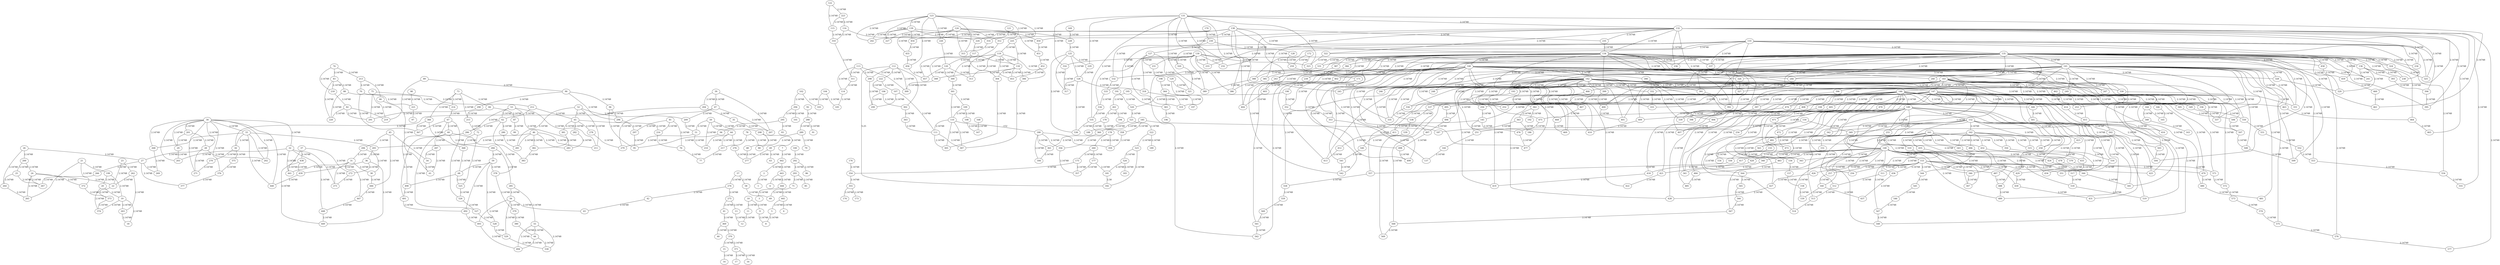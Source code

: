 graph {
    21--199 [label=2.14748];
    21--265 [label=2.14748];
    21--372 [label=2.14748];
    199--20 [label=2.14748];
    199--19 [label=2.14748];
    20--374 [label=2.14748];
    20--19 [label=2.14748];
    19--263 [label=2.14748];
    19--374 [label=2.14748];
    19--18 [label=2.14748];
    26--200 [label=2.14748];
    26--264 [label=2.14748];
    26--27 [label=2.14748];
    200--25 [label=2.14748];
    200--24 [label=2.14748];
    25--264 [label=2.14748];
    25--267 [label=2.14748];
    24--265 [label=2.14748];
    24--267 [label=2.14748];
    24--372 [label=2.14748];
    24--22 [label=2.14748];
    30--201 [label=2.14748];
    30--202 [label=2.14748];
    30--203 [label=2.14748];
    30--268 [label=2.14748];
    30--271 [label=2.14748];
    30--376 [label=2.14748];
    30--440 [label=2.14748];
    30--28 [label=2.14748];
    30--29 [label=2.14748];
    30--32 [label=2.14748];
    30--33 [label=2.14748];
    201--28 [label=2.14748];
    201--29 [label=2.14748];
    28--202 [label=2.14748];
    28--271 [label=2.14748];
    28--27 [label=2.14748];
    29--203 [label=2.14748];
    33--202 [label=2.14748];
    33--205 [label=2.14748];
    33--268 [label=2.14748];
    33--440 [label=2.14748];
    33--34 [label=2.14748];
    32--203 [label=2.14748];
    32--273 [label=2.14748];
    32--441 [label=2.14748];
    32--448 [label=2.14748];
    39--204 [label=2.14748];
    39--207 [label=2.14748];
    39--47 [label=2.14748];
    204--35 [label=2.14748];
    204--34 [label=2.14748];
    35--207 [label=2.14748];
    34--270 [label=2.14748];
    34--375 [label=2.14748];
    46--205 [label=2.14748];
    46--211 [label=2.14748];
    46--281 [label=2.14748];
    46--283 [label=2.14748];
    46--382 [label=2.14748];
    205--36 [label=2.14748];
    36--272 [label=2.14748];
    36--439 [label=2.14748];
    36--449 [label=2.14748];
    45--206 [label=2.14748];
    45--446 [label=2.14748];
    45--54 [label=2.14748];
    206--31 [label=2.14748];
    206--38 [label=2.14748];
    31--273 [label=2.14748];
    31--441 [label=2.14748];
    31--447 [label=2.14748];
    31--38 [label=2.14748];
    38--446 [label=2.14748];
    47--207 [label=2.14748];
    47--209 [label=2.14748];
    47--279 [label=2.14748];
    50--208 [label=2.14748];
    50--210 [label=2.14748];
    50--51 [label=2.14748];
    50--64 [label=2.14748];
    208--49 [label=2.14748];
    208--48 [label=2.14748];
    49--277 [label=2.14748];
    49--63 [label=2.14748];
    48--277 [label=2.14748];
    52--209 [label=2.14748];
    52--211 [label=2.14748];
    52--281 [label=2.14748];
    52--65 [label=2.14748];
    209--51 [label=2.14748];
    51--210 [label=2.14748];
    51--279 [label=2.14748];
    64--210 [label=2.14748];
    64--217 [label=2.14748];
    64--276 [label=2.14748];
    53--211 [label=2.14748];
    53--283 [label=2.14748];
    53--286 [label=2.14748];
    53--62 [label=2.14748];
    75--212 [label=2.14748];
    75--219 [label=2.14748];
    75--291 [label=2.14748];
    212--65 [label=2.14748];
    212--62 [label=2.14748];
    65--216 [label=2.14748];
    65--278 [label=2.14748];
    65--282 [label=2.14748];
    65--381 [label=2.14748];
    62--280 [label=2.14748];
    62--286 [label=2.14748];
    62--383 [label=2.14748];
    74--213 [label=2.14748];
    74--218 [label=2.14748];
    74--83 [label=2.14748];
    213--66 [label=2.14748];
    213--70 [label=2.14748];
    66--61 [label=2.14748];
    70--214 [label=2.14748];
    70--367 [label=2.14748];
    73--214 [label=2.14748];
    73--215 [label=2.14748];
    73--366 [label=2.14748];
    73--84 [label=2.14748];
    214--67 [label=2.14748];
    67--367 [label=2.14748];
    67--490 [label=2.14748];
    67--526 [label=2.14748];
    67--60 [label=2.14748];
    84--215 [label=2.14748];
    84--87 [label=2.14748];
    215--72 [label=2.14748];
    72--368 [label=2.14748];
    72--525 [label=2.14748];
    81--216 [label=2.14748];
    81--297 [label=2.14748];
    81--76 [label=2.14748];
    216--76 [label=2.14748];
    76--77 [label=2.14748];
    78--217 [label=2.14748];
    78--80 [label=2.14748];
    217--77 [label=2.14748];
    83--218 [label=2.14748];
    83--220 [label=2.14748];
    83--88 [label=2.14748];
    218--82 [label=2.14748];
    82--219 [label=2.14748];
    82--220 [label=2.14748];
    82--291 [label=2.14748];
    89--219 [label=2.14748];
    89--90 [label=2.14748];
    88--220 [label=2.14748];
    88--221 [label=2.14748];
    98--221 [label=2.14748];
    221--97 [label=2.14748];
    112--222 [label=2.14748];
    112--298 [label=2.14748];
    112--302 [label=2.14748];
    112--309 [label=2.14748];
    112--182 [label=5.25];
    222--107 [label=2.14748];
    222--106 [label=2.14748];
    107--299 [label=2.14748];
    107--111 [label=2.14748];
    106--299 [label=2.14748];
    106--302 [label=2.14748];
    122--223 [label=2.14748];
    122--115 [label=2.14748];
    223--116 [label=2.14748];
    223--115 [label=2.14748];
    116--224 [label=2.14748];
    116--310 [label=2.14748];
    115--310 [label=2.14748];
    121--224 [label=2.14748];
    224--117 [label=2.14748];
    117--304 [label=2.14748];
    117--308 [label=2.14748];
    117--118 [label=2.14748];
    123--225 [label=2.14748];
    123--226 [label=2.14748];
    123--227 [label=2.14748];
    123--242 [label=2.14748];
    123--312 [label=2.14748];
    123--315 [label=2.14748];
    123--456 [label=2.14748];
    123--139 [label=2.14748];
    225--119 [label=2.14748];
    225--118 [label=2.14748];
    119--300 [label=2.14748];
    119--306 [label=2.14748];
    119--313 [label=2.14748];
    119--453 [label=2.14748];
    119--457 [label=2.14748];
    119--118 [label=2.14748];
    119--120 [label=2.14748];
    118--304 [label=2.14748];
    118--306 [label=2.14748];
    118--308 [label=2.14748];
    118--453 [label=2.14748];
    124--226 [label=2.14748];
    124--227 [label=2.14748];
    124--228 [label=2.14748];
    124--312 [label=2.14748];
    124--315 [label=2.14748];
    124--451 [label=2.14748];
    124--455 [label=2.14748];
    226--120 [label=2.14748];
    120--300 [label=2.14748];
    120--313 [label=2.14748];
    120--457 [label=2.14748];
    139--227 [label=2.14748];
    139--242 [label=2.14748];
    139--314 [label=2.14748];
    139--450 [label=2.14748];
    139--454 [label=2.14748];
    169--228 [label=2.14748];
    228--125 [label=2.14748];
    125--229 [label=2.14748];
    125--317 [label=2.14748];
    125--536 [label=2.14748];
    125--126 [label=2.14748];
    131--229 [label=2.14748];
    131--232 [label=2.14748];
    131--233 [label=2.14748];
    131--316 [label=2.14748];
    131--323 [label=2.14748];
    131--386 [label=2.14748];
    131--389 [label=2.14748];
    131--461 [label=2.14748];
    131--535 [label=2.14748];
    131--132 [label=2.14748];
    229--126 [label=2.14748];
    126--317 [label=2.14748];
    126--318 [label=2.14748];
    126--536 [label=2.14748];
    170--230 [label=2.14748];
    230--127 [label=2.14748];
    230--128 [label=2.14748];
    127--231 [label=2.14748];
    127--319 [label=2.14748];
    127--321 [label=2.14748];
    128--259 [label=2.14748];
    130--231 [label=2.14748];
    130--232 [label=2.14748];
    130--233 [label=2.14748];
    130--316 [label=2.14748];
    130--318 [label=2.14748];
    130--320 [label=2.14748];
    130--323 [label=2.14748];
    130--386 [label=2.14748];
    130--389 [label=2.14748];
    130--461 [label=2.14748];
    130--534 [label=2.14748];
    231--129 [label=2.14748];
    129--319 [label=2.14748];
    129--321 [label=2.14748];
    132--232 [label=2.14748];
    132--234 [label=2.14748];
    132--235 [label=2.14748];
    132--236 [label=2.14748];
    132--322 [label=2.14748];
    132--325 [label=2.14748];
    132--385 [label=2.14748];
    132--392 [label=2.14748];
    132--395 [label=2.14748];
    132--460 [label=2.14748];
    132--465 [label=2.14748];
    132--532 [label=2.14748];
    132--555 [label=2.14748];
    132--577 [label=2.14748];
    132--134 [label=2.14748];
    133--233 [label=2.14748];
    133--234 [label=2.14748];
    133--237 [label=2.14748];
    133--238 [label=2.14748];
    133--320 [label=2.14748];
    133--322 [label=2.14748];
    133--325 [label=2.14748];
    133--388 [label=2.14748];
    133--392 [label=2.14748];
    133--394 [label=2.14748];
    133--459 [label=2.14748];
    133--533 [label=2.14748];
    133--135 [label=2.14748];
    135--234 [label=2.14748];
    135--236 [label=2.14748];
    135--237 [label=2.14748];
    135--238 [label=2.14748];
    135--239 [label=2.14748];
    135--240 [label=2.14748];
    135--241 [label=2.14748];
    135--244 [label=2.14748];
    135--324 [label=2.14748];
    135--327 [label=2.14748];
    135--329 [label=2.14748];
    135--331 [label=2.14748];
    135--384 [label=2.14748];
    135--391 [label=2.14748];
    135--398 [label=2.14748];
    135--401 [label=2.14748];
    135--402 [label=2.14748];
    135--458 [label=2.14748];
    135--464 [label=2.14748];
    135--469 [label=2.14748];
    135--499 [label=2.14748];
    135--504 [label=2.14748];
    135--509 [label=2.14748];
    135--531 [label=2.14748];
    135--542 [label=2.14748];
    135--554 [label=2.14748];
    135--562 [label=2.14748];
    135--576 [label=2.14748];
    135--136 [label=2.14748];
    135--141 [label=2.14748];
    138--235 [label=2.14748];
    138--242 [label=2.14748];
    138--243 [label=2.14748];
    138--245 [label=2.14748];
    138--314 [label=2.14748];
    138--404 [label=2.14748];
    138--450 [label=2.14748];
    138--454 [label=2.14748];
    138--134 [label=2.14748];
    235--134 [label=2.14748];
    134--236 [label=2.14748];
    134--237 [label=2.14748];
    134--239 [label=2.14748];
    134--240 [label=2.14748];
    134--243 [label=2.14748];
    134--324 [label=2.14748];
    134--327 [label=2.14748];
    134--387 [label=2.14748];
    134--395 [label=2.14748];
    134--398 [label=2.14748];
    134--401 [label=2.14748];
    134--404 [label=2.14748];
    134--458 [label=2.14748];
    134--469 [label=2.14748];
    134--473 [label=2.14748];
    134--499 [label=2.14748];
    134--504 [label=2.14748];
    134--531 [label=2.14748];
    134--542 [label=2.14748];
    134--562 [label=2.14748];
    134--140 [label=2.14748];
    136--238 [label=2.14748];
    136--241 [label=2.14748];
    136--329 [label=2.14748];
    136--393 [label=2.14748];
    140--239 [label=2.14748];
    140--243 [label=2.14748];
    140--244 [label=2.14748];
    140--245 [label=2.14748];
    140--246 [label=2.14748];
    140--247 [label=2.14748];
    140--248 [label=2.14748];
    140--326 [label=2.14748];
    140--328 [label=2.14748];
    140--330 [label=2.14748];
    140--333 [label=2.14748];
    140--335 [label=2.14748];
    140--390 [label=2.14748];
    140--397 [label=2.14748];
    140--403 [label=2.14748];
    140--407 [label=2.14748];
    140--410 [label=2.14748];
    140--413 [label=2.14748];
    140--468 [label=2.14748];
    140--477 [label=2.14748];
    140--498 [label=2.14748];
    140--502 [label=2.14748];
    140--508 [label=2.14748];
    140--541 [label=2.14748];
    140--561 [label=2.14748];
    140--142 [label=2.14748];
    141--240 [label=2.14748];
    141--241 [label=2.14748];
    141--244 [label=2.14748];
    141--246 [label=2.14748];
    141--247 [label=2.14748];
    141--249 [label=2.14748];
    141--326 [label=2.14748];
    141--328 [label=2.14748];
    141--331 [label=2.14748];
    141--333 [label=2.14748];
    141--337 [label=2.14748];
    141--400 [label=2.14748];
    141--402 [label=2.14748];
    141--407 [label=2.14748];
    141--410 [label=2.14748];
    141--416 [label=2.14748];
    141--463 [label=2.14748];
    141--467 [label=2.14748];
    141--472 [label=2.14748];
    141--477 [label=2.14748];
    141--481 [label=2.14748];
    141--497 [label=2.14748];
    141--503 [label=2.14748];
    141--509 [label=2.14748];
    141--553 [label=2.14748];
    141--575 [label=2.14748];
    141--143 [label=2.14748];
    142--245 [label=2.14748];
    142--246 [label=2.14748];
    142--248 [label=2.14748];
    142--249 [label=2.14748];
    142--252 [label=2.14748];
    142--330 [label=2.14748];
    142--332 [label=2.14748];
    142--335 [label=2.14748];
    142--336 [label=2.14748];
    142--339 [label=2.14748];
    142--399 [label=2.14748];
    142--406 [label=2.14748];
    142--413 [label=2.14748];
    142--415 [label=2.14748];
    142--419 [label=2.14748];
    142--422 [label=2.14748];
    142--462 [label=2.14748];
    142--466 [label=2.14748];
    142--476 [label=2.14748];
    142--480 [label=2.14748];
    142--485 [label=2.14748];
    142--495 [label=2.14748];
    142--501 [label=2.14748];
    142--507 [label=2.14748];
    142--538 [label=2.14748];
    142--558 [label=2.14748];
    142--569 [label=2.14748];
    142--147 [label=2.14748];
    143--247 [label=2.14748];
    143--248 [label=2.14748];
    143--249 [label=2.14748];
    143--250 [label=2.14748];
    143--253 [label=2.14748];
    143--332 [label=2.14748];
    143--334 [label=2.14748];
    143--337 [label=2.14748];
    143--339 [label=2.14748];
    143--396 [label=2.14748];
    143--409 [label=2.14748];
    143--419 [label=2.14748];
    143--466 [label=2.14748];
    143--471 [label=2.14748];
    143--475 [label=2.14748];
    143--496 [label=2.14748];
    143--500 [label=2.14748];
    143--506 [label=2.14748];
    143--550 [label=2.14748];
    143--572 [label=2.14748];
    143--146 [label=2.14748];
    146--250 [label=2.14748];
    146--252 [label=2.14748];
    146--253 [label=2.14748];
    146--254 [label=2.14748];
    146--334 [label=2.14748];
    146--338 [label=2.14748];
    146--341 [label=2.14748];
    146--345 [label=2.14748];
    146--405 [label=2.14748];
    146--411 [label=2.14748];
    146--414 [label=2.14748];
    146--418 [label=2.14748];
    146--421 [label=2.14748];
    146--425 [label=2.14748];
    146--428 [label=2.14748];
    146--431 [label=2.14748];
    146--474 [label=2.14748];
    146--479 [label=2.14748];
    146--484 [label=2.14748];
    146--500 [label=2.14748];
    146--505 [label=2.14748];
    146--519 [label=2.14748];
    146--537 [label=2.14748];
    146--548 [label=2.14748];
    146--549 [label=2.14748];
    146--557 [label=2.14748];
    146--568 [label=2.14748];
    146--571 [label=2.14748];
    146--145 [label=2.14748];
    146--149 [label=2.14748];
    250--145 [label=2.14748];
    145--251 [label=2.14748];
    145--254 [label=2.14748];
    145--411 [label=2.14748];
    150--251 [label=2.14748];
    150--349 [label=2.14748];
    251--144 [label=2.14748];
    144--137 [label=2.14748];
    147--252 [label=2.14748];
    147--253 [label=2.14748];
    147--336 [label=2.14748];
    147--338 [label=2.14748];
    147--341 [label=2.14748];
    147--343 [label=2.14748];
    147--408 [label=2.14748];
    147--414 [label=2.14748];
    147--425 [label=2.14748];
    147--428 [label=2.14748];
    147--470 [label=2.14748];
    147--474 [label=2.14748];
    147--495 [label=2.14748];
    147--505 [label=2.14748];
    147--514 [label=2.14748];
    147--537 [label=2.14748];
    147--548 [label=2.14748];
    147--549 [label=2.14748];
    147--148 [label=2.14748];
    149--254 [label=2.14748];
    149--255 [label=2.14748];
    149--256 [label=2.14748];
    149--340 [label=2.14748];
    149--342 [label=2.14748];
    149--345 [label=2.14748];
    149--347 [label=2.14748];
    149--420 [label=2.14748];
    149--427 [label=2.14748];
    149--489 [label=2.14748];
    149--513 [label=2.14748];
    149--519 [label=2.14748];
    149--152 [label=2.14748];
    152--255 [label=2.14748];
    152--258 [label=2.14748];
    152--342 [label=2.14748];
    152--346 [label=2.14748];
    152--351 [label=2.14748];
    152--423 [label=2.14748];
    152--429 [label=2.14748];
    152--433 [label=2.14748];
    152--435 [label=2.14748];
    152--482 [label=2.14748];
    152--488 [label=2.14748];
    152--512 [label=2.14748];
    152--516 [label=2.14748];
    152--162 [label=2.14748];
    255--148 [label=2.14748];
    148--256 [label=2.14748];
    148--340 [label=2.14748];
    148--343 [label=2.14748];
    148--344 [label=2.14748];
    148--347 [label=2.14748];
    148--417 [label=2.14748];
    148--420 [label=2.14748];
    148--424 [label=2.14748];
    148--430 [label=2.14748];
    148--434 [label=2.14748];
    148--478 [label=2.14748];
    148--483 [label=2.14748];
    148--489 [label=2.14748];
    148--514 [label=2.14748];
    148--518 [label=2.14748];
    148--547 [label=2.14748];
    148--556 [label=2.14748];
    148--567 [label=2.14748];
    148--570 [label=2.14748];
    148--153 [label=2.14748];
    153--256 [label=2.14748];
    153--257 [label=2.14748];
    153--344 [label=2.14748];
    153--346 [label=2.14748];
    153--351 [label=2.14748];
    153--426 [label=2.14748];
    153--429 [label=2.14748];
    153--436 [label=2.14748];
    153--487 [label=2.14748];
    153--511 [label=2.14748];
    153--517 [label=2.14748];
    153--544 [label=2.14748];
    153--564 [label=2.14748];
    161--257 [label=2.14748];
    161--258 [label=2.14748];
    161--350 [label=2.14748];
    161--432 [label=2.14748];
    161--486 [label=2.14748];
    161--510 [label=2.14748];
    161--515 [label=2.14748];
    161--543 [label=2.14748];
    161--563 [label=2.14748];
    161--160 [label=2.14748];
    257--160 [label=2.14748];
    160--437 [label=2.14748];
    160--159 [label=2.14748];
    162--258 [label=2.14748];
    162--350 [label=2.14748];
    162--432 [label=2.14748];
    162--435 [label=2.14748];
    162--486 [label=2.14748];
    162--510 [label=2.14748];
    162--515 [label=2.14748];
    162--543 [label=2.14748];
    162--563 [label=2.14748];
    172--259 [label=2.14748];
    172--353 [label=2.14748];
    259--171 [label=2.14748];
    171--352 [label=2.14748];
    171--190 [label=2.14748];
    178--260 [label=2.14748];
    178--356 [label=2.14748];
    178--359 [label=2.14748];
    260--175 [label=2.14748];
    260--177 [label=2.14748];
    175--354 [label=2.14748];
    175--357 [label=2.14748];
    177--357 [label=2.14748];
    177--181 [label=2.14748];
    195--261 [label=2.14748];
    195--365 [label=2.14748];
    261--194 [label=2.14748];
    261--179 [label=2.14748];
    179--358 [label=2.14748];
    179--360 [label=2.14748];
    23--262 [label=2.14748];
    23--22 [label=2.14748];
    262--22 [label=2.14748];
    262--263 [label=2.14748];
    22--373 [label=2.14748];
    263--18 [label=2.14748];
    264--265 [label=2.14748];
    27--266 [label=2.14748];
    27--269 [label=2.14748];
    27--377 [label=2.14748];
    266--267 [label=2.14748];
    268--269 [label=2.14748];
    270--271 [label=2.14748];
    37--272 [label=2.14748];
    37--438 [label=2.14748];
    37--449 [label=2.14748];
    272--273 [label=2.14748];
    57--274 [label=2.14748];
    57--58 [label=2.14748];
    274--42 [label=2.14748];
    274--275 [label=2.14748];
    42--43 [label=2.14748];
    275--41 [label=2.14748];
    275--13 [label=2.14748];
    41--369 [label=2.14748];
    13--12 [label=2.14748];
    276--277 [label=2.14748];
    278--279 [label=2.14748];
    280--281 [label=2.14748];
    282--283 [label=2.14748];
    60--284 [label=2.14748];
    60--378 [label=2.14748];
    60--491 [label=2.14748];
    60--527 [label=2.14748];
    284--285 [label=2.14748];
    284--59 [label=2.14748];
    285--55 [label=2.14748];
    285--56 [label=2.14748];
    55--494 [label=2.14748];
    55--530 [label=2.14748];
    55--44 [label=2.14748];
    56--379 [label=2.14748];
    56--493 [label=2.14748];
    56--529 [label=2.14748];
    56--43 [label=2.14748];
    59--378 [label=2.14748];
    59--492 [label=2.14748];
    59--528 [label=2.14748];
    59--68 [label=2.14748];
    286--287 [label=2.14748];
    287--54 [label=2.14748];
    287--61 [label=2.14748];
    54--61 [label=2.14748];
    92--288 [label=2.14748];
    288--289 [label=2.14748];
    288--91 [label=2.14748];
    289--79 [label=2.14748];
    289--80 [label=2.14748];
    90--290 [label=2.14748];
    90--296 [label=2.14748];
    90--96 [label=2.14748];
    290--291 [label=2.14748];
    100--292 [label=2.14748];
    292--293 [label=2.14748];
    292--86 [label=2.14748];
    293--85 [label=2.14748];
    293--71 [label=2.14748];
    71--69 [label=2.14748];
    102--294 [label=2.14748];
    102--103 [label=2.14748];
    294--295 [label=2.14748];
    294--101 [label=2.14748];
    295--93 [label=2.14748];
    295--94 [label=2.14748];
    94--95 [label=2.14748];
    96--296 [label=2.14748];
    96--95 [label=2.14748];
    296--297 [label=2.14748];
    297--95 [label=2.14748];
    113--298 [label=2.14748];
    113--309 [label=2.14748];
    113--311 [label=2.14748];
    113--114 [label=2.14748];
    298--299 [label=2.14748];
    300--301 [label=2.14748];
    301--109 [label=2.14748];
    301--110 [label=2.14748];
    109--110 [label=2.14748];
    109--108 [label=2.14748];
    110--305 [label=2.14748];
    110--307 [label=2.14748];
    110--111 [label=2.14748];
    110--180 [label=-152];
    302--303 [label=2.14748];
    303--111 [label=2.14748];
    111--305 [label=2.14748];
    111--307 [label=2.14748];
    304--305 [label=2.14748];
    306--307 [label=2.14748];
    308--309 [label=2.14748];
    310--311 [label=2.14748];
    311--114 [label=2.14748];
    114--105 [label=2.14748];
    312--313 [label=2.14748];
    314--315 [label=2.14748];
    316--317 [label=2.14748];
    318--319 [label=2.14748];
    320--321 [label=2.14748];
    322--323 [label=2.14748];
    324--325 [label=2.14748];
    326--327 [label=2.14748];
    328--329 [label=2.14748];
    330--331 [label=2.14748];
    332--333 [label=2.14748];
    334--335 [label=2.14748];
    336--337 [label=2.14748];
    338--339 [label=2.14748];
    340--341 [label=2.14748];
    342--343 [label=2.14748];
    344--345 [label=2.14748];
    346--347 [label=2.14748];
    164--348 [label=2.14748];
    164--165 [label=2.14748];
    348--349 [label=2.14748];
    348--163 [label=2.14748];
    349--151 [label=2.14748];
    350--351 [label=2.14748];
    190--352 [label=2.14748];
    190--520 [label=2.14748];
    352--353 [label=2.14748];
    353--137 [label=2.14748];
    176--354 [label=2.14748];
    354--355 [label=2.14748];
    355--174 [label=2.14748];
    355--173 [label=2.14748];
    180--356 [label=2.14748];
    180--359 [label=2.14748];
    180--361 [label=2.14748];
    180--184 [label=2.14748];
    356--357 [label=2.14748];
    185--358 [label=2.14748];
    185--360 [label=2.14748];
    185--187 [label=2.14748];
    358--359 [label=2.14748];
    360--361 [label=2.14748];
    361--184 [label=2.14748];
    193--362 [label=2.14748];
    362--363 [label=2.14748];
    362--192 [label=2.14748];
    363--186 [label=2.14748];
    363--187 [label=2.14748];
    198--364 [label=2.14748];
    364--365 [label=2.14748];
    364--197 [label=2.14748];
    365--196 [label=2.14748];
    366--367 [label=2.14748];
    366--368 [label=2.14748];
    368--68 [label=2.14748];
    68--490 [label=2.14748];
    68--525 [label=2.14748];
    369--370 [label=2.14748];
    369--40 [label=2.14748];
    370--15 [label=2.14748];
    370--371 [label=2.14748];
    15--14 [label=2.14748];
    371--17 [label=2.14748];
    371--16 [label=2.14748];
    372--373 [label=2.14748];
    373--374 [label=2.14748];
    375--376 [label=2.14748];
    376--377 [label=2.14748];
    378--379 [label=2.14748];
    379--380 [label=2.14748];
    380--44 [label=2.14748];
    44--494 [label=2.14748];
    44--530 [label=2.14748];
    381--382 [label=2.14748];
    382--383 [label=2.14748];
    384--385 [label=2.14748];
    385--386 [label=2.14748];
    387--388 [label=2.14748];
    388--389 [label=2.14748];
    390--391 [label=2.14748];
    391--392 [label=2.14748];
    393--394 [label=2.14748];
    394--395 [label=2.14748];
    396--397 [label=2.14748];
    397--398 [label=2.14748];
    399--400 [label=2.14748];
    400--401 [label=2.14748];
    402--403 [label=2.14748];
    403--404 [label=2.14748];
    405--406 [label=2.14748];
    406--407 [label=2.14748];
    408--409 [label=2.14748];
    409--410 [label=2.14748];
    411--412 [label=2.14748];
    412--413 [label=2.14748];
    414--415 [label=2.14748];
    415--416 [label=2.14748];
    417--418 [label=2.14748];
    418--419 [label=2.14748];
    420--421 [label=2.14748];
    421--422 [label=2.14748];
    423--424 [label=2.14748];
    424--425 [label=2.14748];
    426--427 [label=2.14748];
    427--428 [label=2.14748];
    429--430 [label=2.14748];
    430--431 [label=2.14748];
    432--433 [label=2.14748];
    433--434 [label=2.14748];
    435--436 [label=2.14748];
    436--437 [label=2.14748];
    438--439 [label=2.14748];
    438--441 [label=2.14748];
    439--440 [label=2.14748];
    7--442 [label=2.14748];
    442--443 [label=2.14748];
    442--2 [label=2.14748];
    443--6 [label=2.14748];
    443--444 [label=2.14748];
    444--445 [label=2.14748];
    444--3 [label=2.14748];
    445--5 [label=2.14748];
    445--4 [label=2.14748];
    5--8 [label=2.14748];
    2--1 [label=2.14748];
    446--447 [label=2.14748];
    447--448 [label=2.14748];
    448--449 [label=2.14748];
    450--451 [label=2.14748];
    451--452 [label=2.14748];
    452--453 [label=2.14748];
    454--455 [label=2.14748];
    455--456 [label=2.14748];
    456--457 [label=2.14748];
    458--459 [label=2.14748];
    459--460 [label=2.14748];
    460--461 [label=2.14748];
    462--463 [label=2.14748];
    463--464 [label=2.14748];
    464--465 [label=2.14748];
    466--467 [label=2.14748];
    467--468 [label=2.14748];
    468--469 [label=2.14748];
    470--471 [label=2.14748];
    471--472 [label=2.14748];
    472--473 [label=2.14748];
    474--475 [label=2.14748];
    475--476 [label=2.14748];
    476--477 [label=2.14748];
    478--479 [label=2.14748];
    479--480 [label=2.14748];
    480--481 [label=2.14748];
    482--483 [label=2.14748];
    483--484 [label=2.14748];
    484--485 [label=2.14748];
    486--487 [label=2.14748];
    487--488 [label=2.14748];
    488--489 [label=2.14748];
    490--491 [label=2.14748];
    491--492 [label=2.14748];
    492--493 [label=2.14748];
    493--494 [label=2.14748];
    495--496 [label=2.14748];
    496--497 [label=2.14748];
    497--498 [label=2.14748];
    498--499 [label=2.14748];
    500--501 [label=2.14748];
    501--502 [label=2.14748];
    502--503 [label=2.14748];
    503--504 [label=2.14748];
    505--506 [label=2.14748];
    506--507 [label=2.14748];
    507--508 [label=2.14748];
    508--509 [label=2.14748];
    510--511 [label=2.14748];
    511--512 [label=2.14748];
    512--513 [label=2.14748];
    513--514 [label=2.14748];
    515--516 [label=2.14748];
    516--517 [label=2.14748];
    517--518 [label=2.14748];
    518--519 [label=2.14748];
    191--520 [label=2.14748];
    520--521 [label=2.14748];
    521--188 [label=2.14748];
    521--522 [label=2.14748];
    522--523 [label=2.14748];
    522--189 [label=2.14748];
    523--524 [label=2.14748];
    523--182 [label=2.14748];
    524--183 [label=2.14748];
    524--181 [label=2.14748];
    181--182 [label=2.58];
    525--526 [label=2.14748];
    526--527 [label=2.14748];
    527--528 [label=2.14748];
    528--529 [label=2.14748];
    529--530 [label=2.14748];
    531--532 [label=2.14748];
    532--533 [label=2.14748];
    533--534 [label=2.14748];
    534--535 [label=2.14748];
    535--536 [label=2.14748];
    537--538 [label=2.14748];
    538--539 [label=2.14748];
    539--540 [label=2.14748];
    540--541 [label=2.14748];
    541--542 [label=2.14748];
    543--544 [label=2.14748];
    544--545 [label=2.14748];
    545--546 [label=2.14748];
    546--547 [label=2.14748];
    547--548 [label=2.14748];
    549--550 [label=2.14748];
    550--551 [label=2.14748];
    551--552 [label=2.14748];
    552--553 [label=2.14748];
    553--554 [label=2.14748];
    554--555 [label=2.14748];
    556--557 [label=2.14748];
    557--558 [label=2.14748];
    558--559 [label=2.14748];
    559--560 [label=2.14748];
    560--561 [label=2.14748];
    561--562 [label=2.14748];
    563--564 [label=2.14748];
    564--565 [label=2.14748];
    565--566 [label=2.14748];
    566--567 [label=2.14748];
    567--568 [label=2.14748];
    568--569 [label=2.14748];
    570--571 [label=2.14748];
    571--572 [label=2.14748];
    572--573 [label=2.14748];
    573--574 [label=2.14748];
    574--575 [label=2.14748];
    575--576 [label=2.14748];
    576--577 [label=2.14748];
    10--9 [label=2.14748];
    10--11 [label=2.14748];
    9--8 [label=2.14748];
    11--12 [label=2.14748];
    58--69 [label=2.14748];
    87--99 [label=2.14748];
    104--103 [label=2.14748];
    104--105 [label=2.14748];
    155--154 [label=2.14748];
    155--156 [label=2.14748];
    156--157 [label=2.14748];
    157--158 [label=2.14748];
    158--159 [label=2.14748];
    166--165 [label=2.14748];
    108--167 [label=2.14748];
    168--167 [label=2.14748];
}